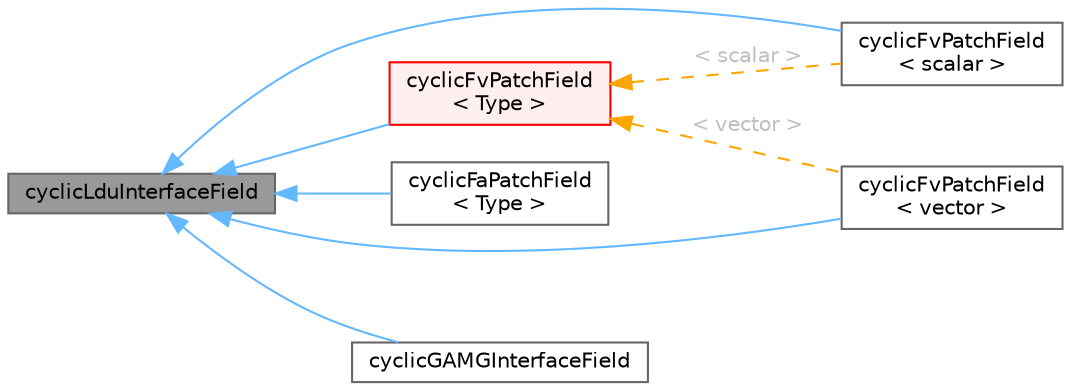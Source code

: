 digraph "cyclicLduInterfaceField"
{
 // LATEX_PDF_SIZE
  bgcolor="transparent";
  edge [fontname=Helvetica,fontsize=10,labelfontname=Helvetica,labelfontsize=10];
  node [fontname=Helvetica,fontsize=10,shape=box,height=0.2,width=0.4];
  rankdir="LR";
  Node1 [id="Node000001",label="cyclicLduInterfaceField",height=0.2,width=0.4,color="gray40", fillcolor="grey60", style="filled", fontcolor="black",tooltip="Abstract base class for cyclic coupled interfaces."];
  Node1 -> Node2 [id="edge1_Node000001_Node000002",dir="back",color="steelblue1",style="solid",tooltip=" "];
  Node2 [id="Node000002",label="cyclicFvPatchField\l\< scalar \>",height=0.2,width=0.4,color="gray40", fillcolor="white", style="filled",URL="$classFoam_1_1cyclicFvPatchField.html",tooltip=" "];
  Node1 -> Node3 [id="edge2_Node000001_Node000003",dir="back",color="steelblue1",style="solid",tooltip=" "];
  Node3 [id="Node000003",label="cyclicFvPatchField\l\< vector \>",height=0.2,width=0.4,color="gray40", fillcolor="white", style="filled",URL="$classFoam_1_1cyclicFvPatchField.html",tooltip=" "];
  Node1 -> Node4 [id="edge3_Node000001_Node000004",dir="back",color="steelblue1",style="solid",tooltip=" "];
  Node4 [id="Node000004",label="cyclicFaPatchField\l\< Type \>",height=0.2,width=0.4,color="gray40", fillcolor="white", style="filled",URL="$classFoam_1_1cyclicFaPatchField.html",tooltip="Foam::cyclicFaPatchField."];
  Node1 -> Node5 [id="edge4_Node000001_Node000005",dir="back",color="steelblue1",style="solid",tooltip=" "];
  Node5 [id="Node000005",label="cyclicFvPatchField\l\< Type \>",height=0.2,width=0.4,color="red", fillcolor="#FFF0F0", style="filled",URL="$classFoam_1_1cyclicFvPatchField.html",tooltip="This boundary condition enforces a cyclic condition between a pair of boundaries."];
  Node5 -> Node2 [id="edge5_Node000005_Node000002",dir="back",color="orange",style="dashed",tooltip=" ",label=" \< scalar \>",fontcolor="grey" ];
  Node5 -> Node3 [id="edge6_Node000005_Node000003",dir="back",color="orange",style="dashed",tooltip=" ",label=" \< vector \>",fontcolor="grey" ];
  Node1 -> Node19 [id="edge7_Node000001_Node000019",dir="back",color="steelblue1",style="solid",tooltip=" "];
  Node19 [id="Node000019",label="cyclicGAMGInterfaceField",height=0.2,width=0.4,color="gray40", fillcolor="white", style="filled",URL="$classFoam_1_1cyclicGAMGInterfaceField.html",tooltip="GAMG agglomerated cyclic interface field."];
}
